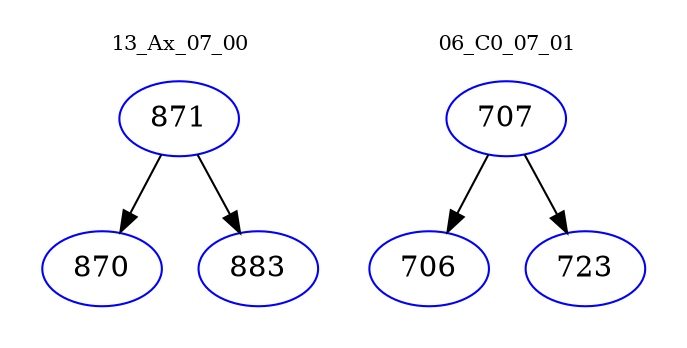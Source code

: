 digraph{
subgraph cluster_0 {
color = white
label = "13_Ax_07_00";
fontsize=10;
T0_871 [label="871", color="blue"]
T0_871 -> T0_870 [color="black"]
T0_870 [label="870", color="blue"]
T0_871 -> T0_883 [color="black"]
T0_883 [label="883", color="blue"]
}
subgraph cluster_1 {
color = white
label = "06_C0_07_01";
fontsize=10;
T1_707 [label="707", color="blue"]
T1_707 -> T1_706 [color="black"]
T1_706 [label="706", color="blue"]
T1_707 -> T1_723 [color="black"]
T1_723 [label="723", color="blue"]
}
}
